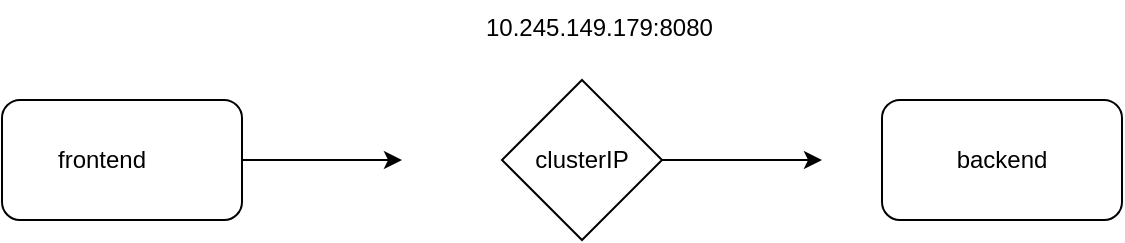 <mxfile version="12.2.4" pages="1"><diagram id="YLXVDkrpFwbuFBvjZmGZ" name="Page-1"><mxGraphModel dx="746" dy="292" grid="1" gridSize="10" guides="1" tooltips="1" connect="1" arrows="1" fold="1" page="1" pageScale="1" pageWidth="850" pageHeight="1100" math="0" shadow="0"><root><mxCell id="0"/><mxCell id="1" parent="0"/><mxCell id="2" value="backend" style="rounded=1;whiteSpace=wrap;html=1;" parent="1" vertex="1"><mxGeometry x="520" y="160" width="120" height="60" as="geometry"/></mxCell><mxCell id="7" value="" style="edgeStyle=orthogonalEdgeStyle;rounded=0;orthogonalLoop=1;jettySize=auto;html=1;" parent="1" source="3" edge="1"><mxGeometry relative="1" as="geometry"><mxPoint x="280" y="190" as="targetPoint"/></mxGeometry></mxCell><mxCell id="3" value="" style="rounded=1;whiteSpace=wrap;html=1;" parent="1" vertex="1"><mxGeometry x="80" y="160" width="120" height="60" as="geometry"/></mxCell><mxCell id="9" value="" style="edgeStyle=orthogonalEdgeStyle;rounded=0;orthogonalLoop=1;jettySize=auto;html=1;" parent="1" source="5" edge="1"><mxGeometry relative="1" as="geometry"><mxPoint x="490" y="190" as="targetPoint"/></mxGeometry></mxCell><mxCell id="5" value="clusterIP" style="rhombus;whiteSpace=wrap;html=1;" parent="1" vertex="1"><mxGeometry x="330" y="150" width="80" height="80" as="geometry"/></mxCell><mxCell id="10" value="frontend" style="text;html=1;strokeColor=none;fillColor=none;align=center;verticalAlign=middle;whiteSpace=wrap;rounded=0;" parent="1" vertex="1"><mxGeometry x="110" y="180" width="40" height="20" as="geometry"/></mxCell><mxCell id="14" value="10.245.149.179:8080" style="text;html=1;" parent="1" vertex="1"><mxGeometry x="320" y="110" width="110" height="30" as="geometry"/></mxCell></root></mxGraphModel></diagram></mxfile>